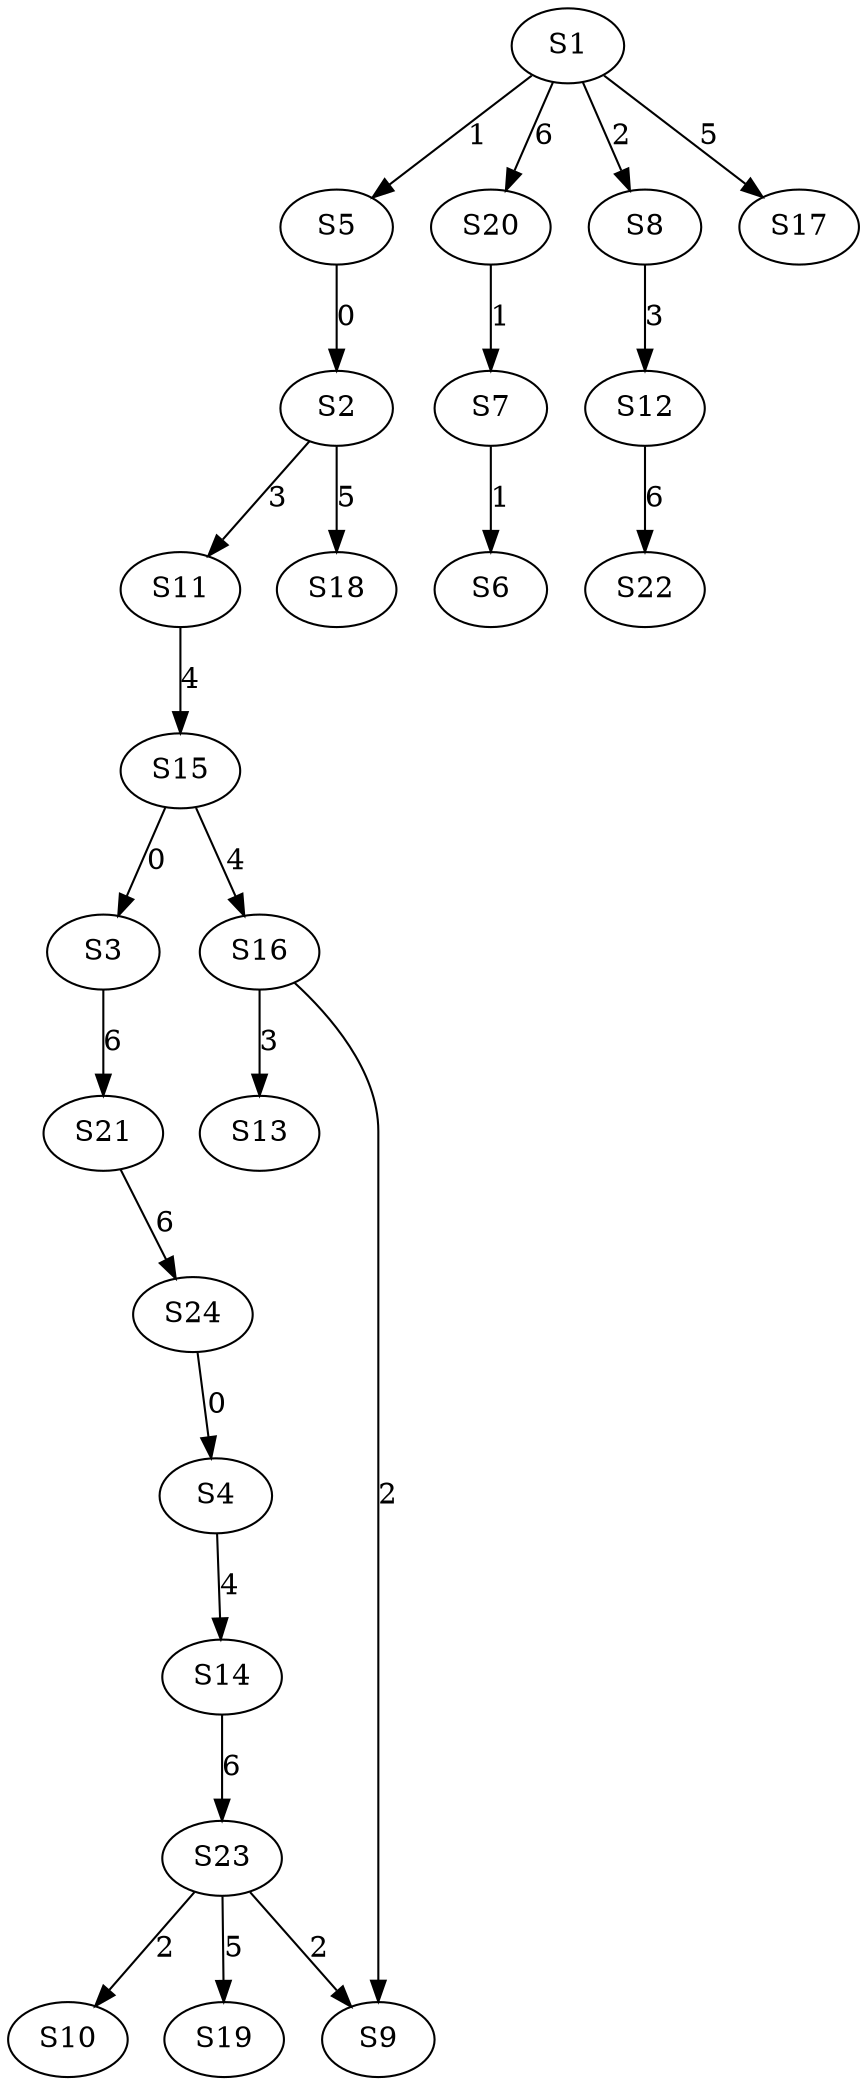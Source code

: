 strict digraph {
	S5 -> S2 [ label = 0 ];
	S15 -> S3 [ label = 0 ];
	S24 -> S4 [ label = 0 ];
	S1 -> S5 [ label = 1 ];
	S7 -> S6 [ label = 1 ];
	S20 -> S7 [ label = 1 ];
	S1 -> S8 [ label = 2 ];
	S23 -> S9 [ label = 2 ];
	S23 -> S10 [ label = 2 ];
	S2 -> S11 [ label = 3 ];
	S8 -> S12 [ label = 3 ];
	S16 -> S13 [ label = 3 ];
	S4 -> S14 [ label = 4 ];
	S11 -> S15 [ label = 4 ];
	S15 -> S16 [ label = 4 ];
	S1 -> S17 [ label = 5 ];
	S2 -> S18 [ label = 5 ];
	S23 -> S19 [ label = 5 ];
	S1 -> S20 [ label = 6 ];
	S3 -> S21 [ label = 6 ];
	S12 -> S22 [ label = 6 ];
	S14 -> S23 [ label = 6 ];
	S21 -> S24 [ label = 6 ];
	S16 -> S9 [ label = 2 ];
}